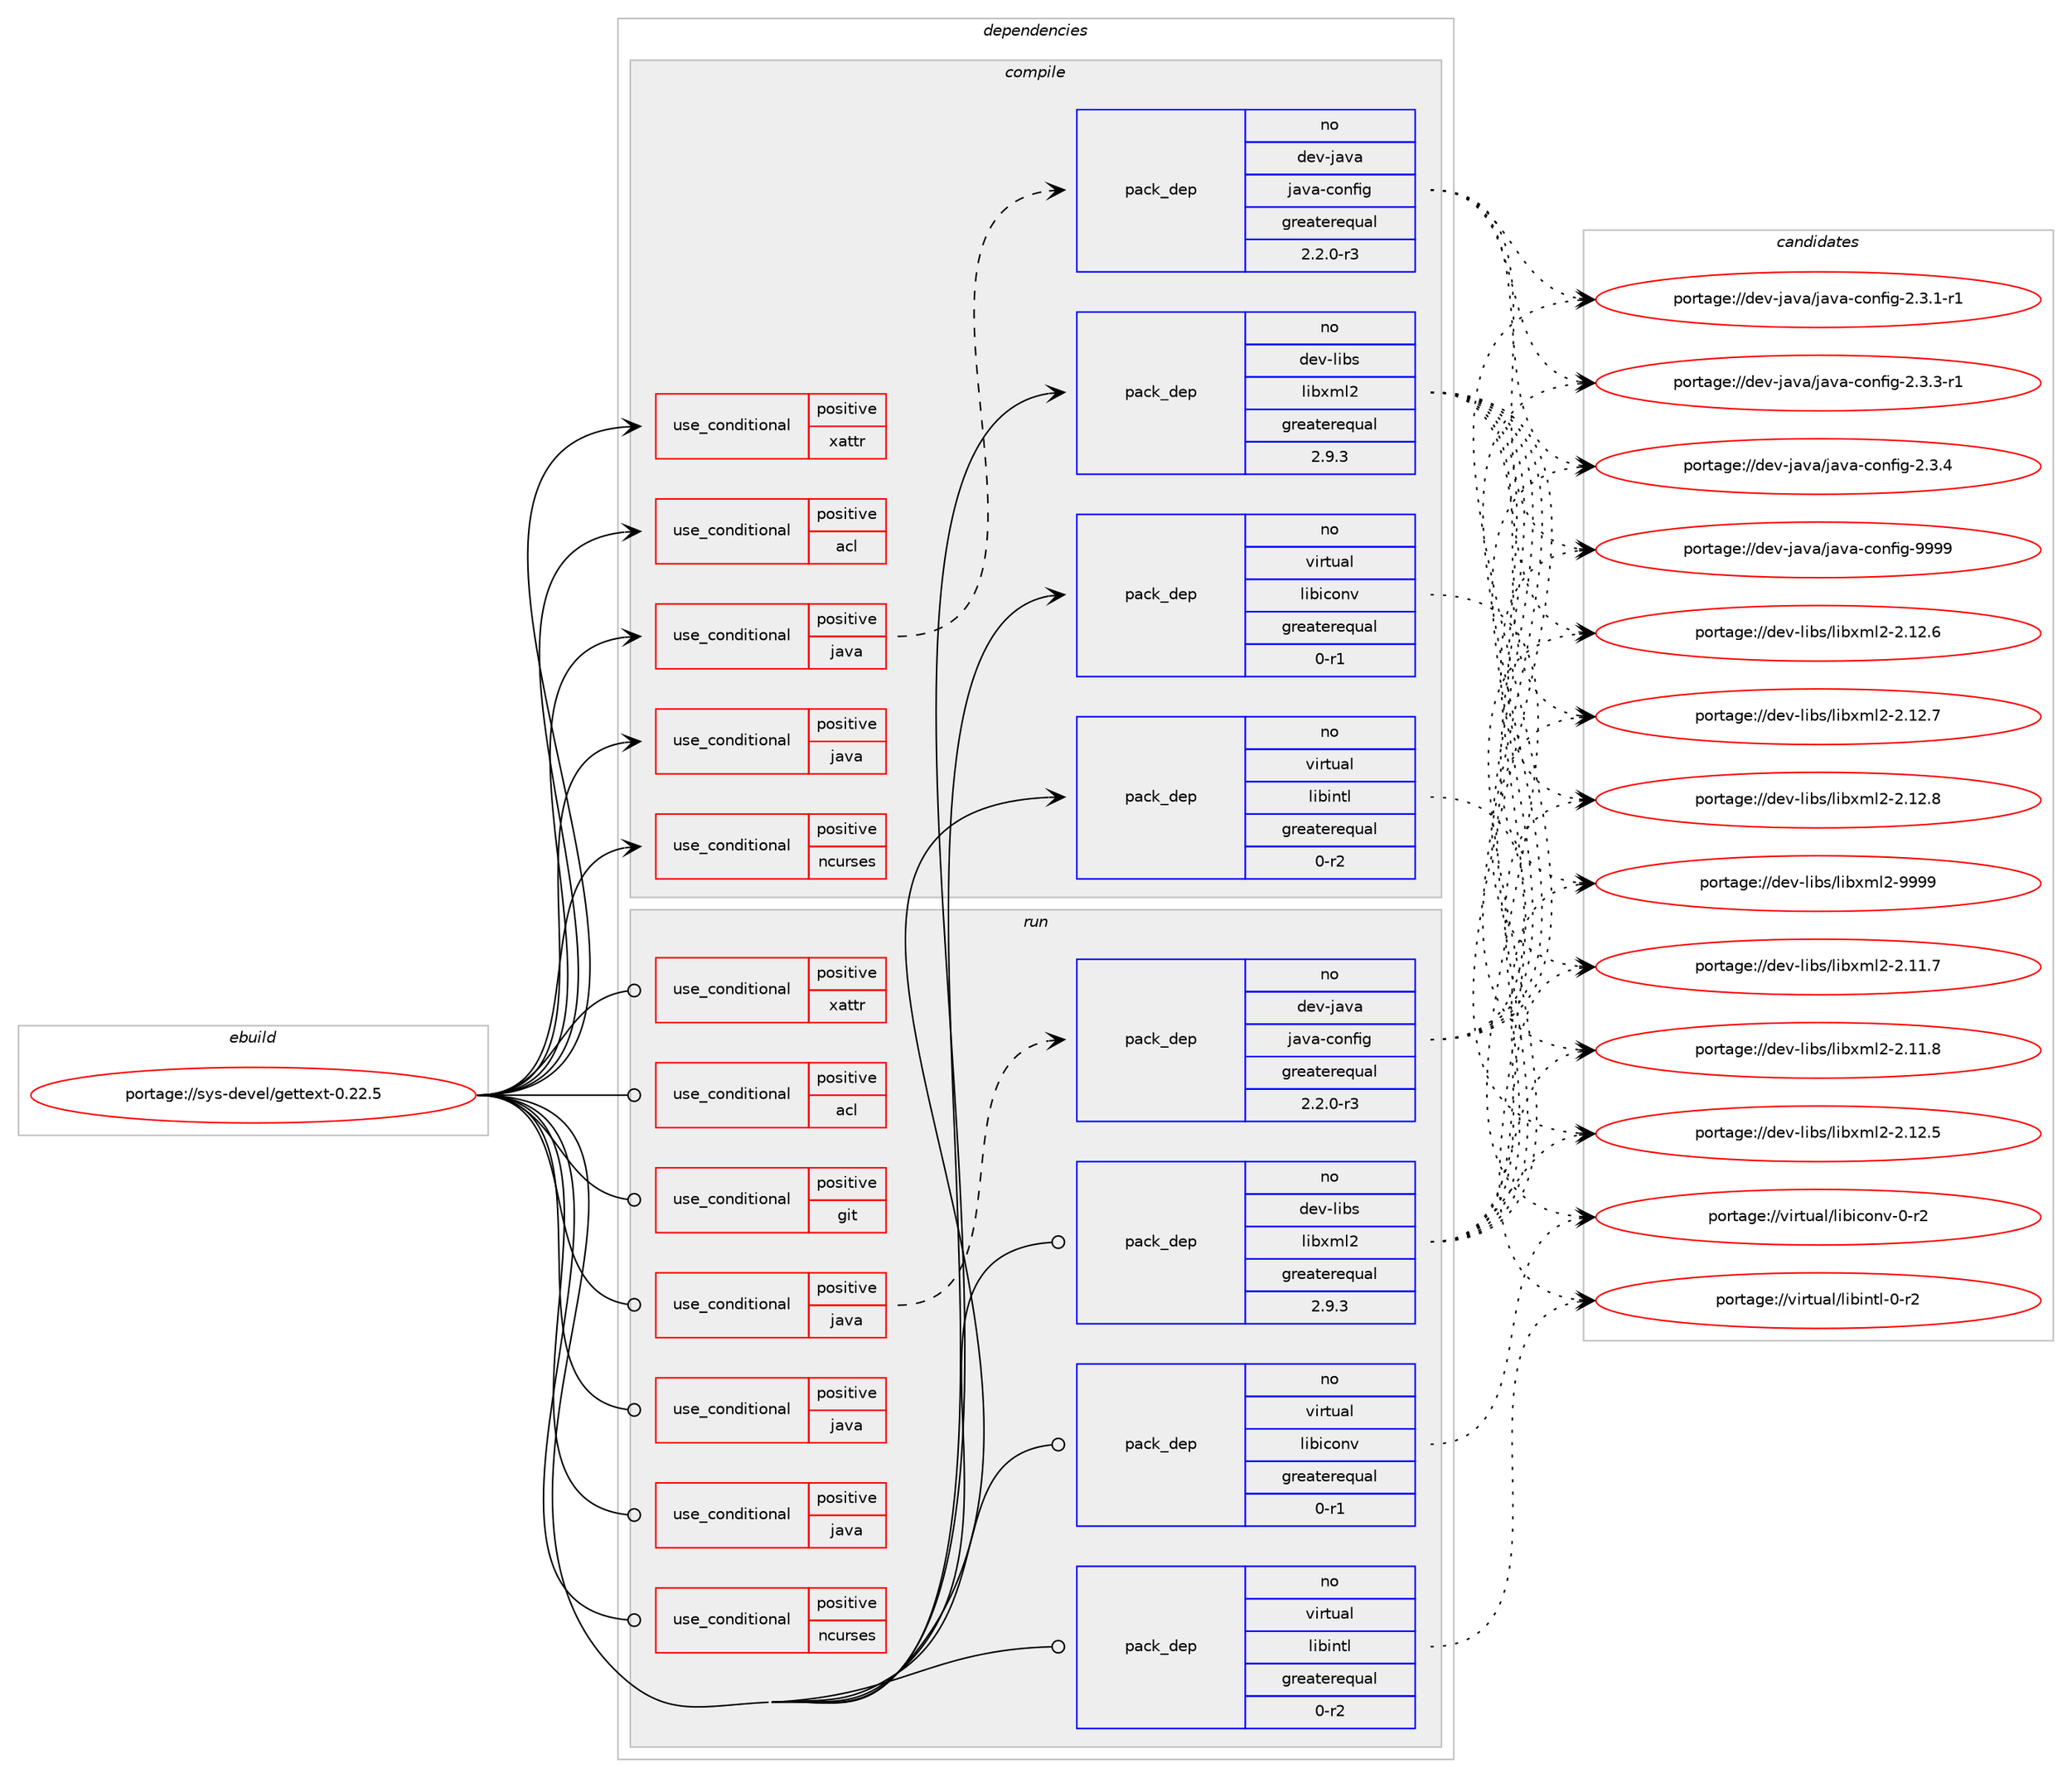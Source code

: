 digraph prolog {

# *************
# Graph options
# *************

newrank=true;
concentrate=true;
compound=true;
graph [rankdir=LR,fontname=Helvetica,fontsize=10,ranksep=1.5];#, ranksep=2.5, nodesep=0.2];
edge  [arrowhead=vee];
node  [fontname=Helvetica,fontsize=10];

# **********
# The ebuild
# **********

subgraph cluster_leftcol {
color=gray;
rank=same;
label=<<i>ebuild</i>>;
id [label="portage://sys-devel/gettext-0.22.5", color=red, width=4, href="../sys-devel/gettext-0.22.5.svg"];
}

# ****************
# The dependencies
# ****************

subgraph cluster_midcol {
color=gray;
label=<<i>dependencies</i>>;
subgraph cluster_compile {
fillcolor="#eeeeee";
style=filled;
label=<<i>compile</i>>;
subgraph cond112815 {
dependency217970 [label=<<TABLE BORDER="0" CELLBORDER="1" CELLSPACING="0" CELLPADDING="4"><TR><TD ROWSPAN="3" CELLPADDING="10">use_conditional</TD></TR><TR><TD>positive</TD></TR><TR><TD>acl</TD></TR></TABLE>>, shape=none, color=red];
# *** BEGIN UNKNOWN DEPENDENCY TYPE (TODO) ***
# dependency217970 -> package_dependency(portage://sys-devel/gettext-0.22.5,install,no,virtual,acl,none,[,,],[],[])
# *** END UNKNOWN DEPENDENCY TYPE (TODO) ***

}
id:e -> dependency217970:w [weight=20,style="solid",arrowhead="vee"];
subgraph cond112816 {
dependency217971 [label=<<TABLE BORDER="0" CELLBORDER="1" CELLSPACING="0" CELLPADDING="4"><TR><TD ROWSPAN="3" CELLPADDING="10">use_conditional</TD></TR><TR><TD>positive</TD></TR><TR><TD>java</TD></TR></TABLE>>, shape=none, color=red];
subgraph pack102278 {
dependency217972 [label=<<TABLE BORDER="0" CELLBORDER="1" CELLSPACING="0" CELLPADDING="4" WIDTH="220"><TR><TD ROWSPAN="6" CELLPADDING="30">pack_dep</TD></TR><TR><TD WIDTH="110">no</TD></TR><TR><TD>dev-java</TD></TR><TR><TD>java-config</TD></TR><TR><TD>greaterequal</TD></TR><TR><TD>2.2.0-r3</TD></TR></TABLE>>, shape=none, color=blue];
}
dependency217971:e -> dependency217972:w [weight=20,style="dashed",arrowhead="vee"];
}
id:e -> dependency217971:w [weight=20,style="solid",arrowhead="vee"];
subgraph cond112817 {
dependency217973 [label=<<TABLE BORDER="0" CELLBORDER="1" CELLSPACING="0" CELLPADDING="4"><TR><TD ROWSPAN="3" CELLPADDING="10">use_conditional</TD></TR><TR><TD>positive</TD></TR><TR><TD>java</TD></TR></TABLE>>, shape=none, color=red];
# *** BEGIN UNKNOWN DEPENDENCY TYPE (TODO) ***
# dependency217973 -> package_dependency(portage://sys-devel/gettext-0.22.5,install,no,virtual,jdk,none,[,,],[slot(1.8)],[])
# *** END UNKNOWN DEPENDENCY TYPE (TODO) ***

}
id:e -> dependency217973:w [weight=20,style="solid",arrowhead="vee"];
subgraph cond112818 {
dependency217974 [label=<<TABLE BORDER="0" CELLBORDER="1" CELLSPACING="0" CELLPADDING="4"><TR><TD ROWSPAN="3" CELLPADDING="10">use_conditional</TD></TR><TR><TD>positive</TD></TR><TR><TD>ncurses</TD></TR></TABLE>>, shape=none, color=red];
# *** BEGIN UNKNOWN DEPENDENCY TYPE (TODO) ***
# dependency217974 -> package_dependency(portage://sys-devel/gettext-0.22.5,install,no,sys-libs,ncurses,none,[,,],any_same_slot,[])
# *** END UNKNOWN DEPENDENCY TYPE (TODO) ***

}
id:e -> dependency217974:w [weight=20,style="solid",arrowhead="vee"];
subgraph cond112819 {
dependency217975 [label=<<TABLE BORDER="0" CELLBORDER="1" CELLSPACING="0" CELLPADDING="4"><TR><TD ROWSPAN="3" CELLPADDING="10">use_conditional</TD></TR><TR><TD>positive</TD></TR><TR><TD>xattr</TD></TR></TABLE>>, shape=none, color=red];
# *** BEGIN UNKNOWN DEPENDENCY TYPE (TODO) ***
# dependency217975 -> package_dependency(portage://sys-devel/gettext-0.22.5,install,no,sys-apps,attr,none,[,,],[],[])
# *** END UNKNOWN DEPENDENCY TYPE (TODO) ***

}
id:e -> dependency217975:w [weight=20,style="solid",arrowhead="vee"];
# *** BEGIN UNKNOWN DEPENDENCY TYPE (TODO) ***
# id -> package_dependency(portage://sys-devel/gettext-0.22.5,install,no,dev-libs,expat,none,[,,],[],[])
# *** END UNKNOWN DEPENDENCY TYPE (TODO) ***

subgraph pack102279 {
dependency217976 [label=<<TABLE BORDER="0" CELLBORDER="1" CELLSPACING="0" CELLPADDING="4" WIDTH="220"><TR><TD ROWSPAN="6" CELLPADDING="30">pack_dep</TD></TR><TR><TD WIDTH="110">no</TD></TR><TR><TD>dev-libs</TD></TR><TR><TD>libxml2</TD></TR><TR><TD>greaterequal</TD></TR><TR><TD>2.9.3</TD></TR></TABLE>>, shape=none, color=blue];
}
id:e -> dependency217976:w [weight=20,style="solid",arrowhead="vee"];
subgraph pack102280 {
dependency217977 [label=<<TABLE BORDER="0" CELLBORDER="1" CELLSPACING="0" CELLPADDING="4" WIDTH="220"><TR><TD ROWSPAN="6" CELLPADDING="30">pack_dep</TD></TR><TR><TD WIDTH="110">no</TD></TR><TR><TD>virtual</TD></TR><TR><TD>libiconv</TD></TR><TR><TD>greaterequal</TD></TR><TR><TD>0-r1</TD></TR></TABLE>>, shape=none, color=blue];
}
id:e -> dependency217977:w [weight=20,style="solid",arrowhead="vee"];
subgraph pack102281 {
dependency217978 [label=<<TABLE BORDER="0" CELLBORDER="1" CELLSPACING="0" CELLPADDING="4" WIDTH="220"><TR><TD ROWSPAN="6" CELLPADDING="30">pack_dep</TD></TR><TR><TD WIDTH="110">no</TD></TR><TR><TD>virtual</TD></TR><TR><TD>libintl</TD></TR><TR><TD>greaterequal</TD></TR><TR><TD>0-r2</TD></TR></TABLE>>, shape=none, color=blue];
}
id:e -> dependency217978:w [weight=20,style="solid",arrowhead="vee"];
}
subgraph cluster_compileandrun {
fillcolor="#eeeeee";
style=filled;
label=<<i>compile and run</i>>;
}
subgraph cluster_run {
fillcolor="#eeeeee";
style=filled;
label=<<i>run</i>>;
subgraph cond112820 {
dependency217979 [label=<<TABLE BORDER="0" CELLBORDER="1" CELLSPACING="0" CELLPADDING="4"><TR><TD ROWSPAN="3" CELLPADDING="10">use_conditional</TD></TR><TR><TD>positive</TD></TR><TR><TD>acl</TD></TR></TABLE>>, shape=none, color=red];
# *** BEGIN UNKNOWN DEPENDENCY TYPE (TODO) ***
# dependency217979 -> package_dependency(portage://sys-devel/gettext-0.22.5,run,no,virtual,acl,none,[,,],[],[])
# *** END UNKNOWN DEPENDENCY TYPE (TODO) ***

}
id:e -> dependency217979:w [weight=20,style="solid",arrowhead="odot"];
subgraph cond112821 {
dependency217980 [label=<<TABLE BORDER="0" CELLBORDER="1" CELLSPACING="0" CELLPADDING="4"><TR><TD ROWSPAN="3" CELLPADDING="10">use_conditional</TD></TR><TR><TD>positive</TD></TR><TR><TD>git</TD></TR></TABLE>>, shape=none, color=red];
# *** BEGIN UNKNOWN DEPENDENCY TYPE (TODO) ***
# dependency217980 -> package_dependency(portage://sys-devel/gettext-0.22.5,run,no,dev-vcs,git,none,[,,],[],[])
# *** END UNKNOWN DEPENDENCY TYPE (TODO) ***

}
id:e -> dependency217980:w [weight=20,style="solid",arrowhead="odot"];
subgraph cond112822 {
dependency217981 [label=<<TABLE BORDER="0" CELLBORDER="1" CELLSPACING="0" CELLPADDING="4"><TR><TD ROWSPAN="3" CELLPADDING="10">use_conditional</TD></TR><TR><TD>positive</TD></TR><TR><TD>java</TD></TR></TABLE>>, shape=none, color=red];
subgraph pack102282 {
dependency217982 [label=<<TABLE BORDER="0" CELLBORDER="1" CELLSPACING="0" CELLPADDING="4" WIDTH="220"><TR><TD ROWSPAN="6" CELLPADDING="30">pack_dep</TD></TR><TR><TD WIDTH="110">no</TD></TR><TR><TD>dev-java</TD></TR><TR><TD>java-config</TD></TR><TR><TD>greaterequal</TD></TR><TR><TD>2.2.0-r3</TD></TR></TABLE>>, shape=none, color=blue];
}
dependency217981:e -> dependency217982:w [weight=20,style="dashed",arrowhead="vee"];
}
id:e -> dependency217981:w [weight=20,style="solid",arrowhead="odot"];
subgraph cond112823 {
dependency217983 [label=<<TABLE BORDER="0" CELLBORDER="1" CELLSPACING="0" CELLPADDING="4"><TR><TD ROWSPAN="3" CELLPADDING="10">use_conditional</TD></TR><TR><TD>positive</TD></TR><TR><TD>java</TD></TR></TABLE>>, shape=none, color=red];
# *** BEGIN UNKNOWN DEPENDENCY TYPE (TODO) ***
# dependency217983 -> package_dependency(portage://sys-devel/gettext-0.22.5,run,no,virtual,jdk,none,[,,],[slot(1.8)],[])
# *** END UNKNOWN DEPENDENCY TYPE (TODO) ***

}
id:e -> dependency217983:w [weight=20,style="solid",arrowhead="odot"];
subgraph cond112824 {
dependency217984 [label=<<TABLE BORDER="0" CELLBORDER="1" CELLSPACING="0" CELLPADDING="4"><TR><TD ROWSPAN="3" CELLPADDING="10">use_conditional</TD></TR><TR><TD>positive</TD></TR><TR><TD>java</TD></TR></TABLE>>, shape=none, color=red];
# *** BEGIN UNKNOWN DEPENDENCY TYPE (TODO) ***
# dependency217984 -> package_dependency(portage://sys-devel/gettext-0.22.5,run,no,virtual,jre,none,[,,],[slot(1.8)],[])
# *** END UNKNOWN DEPENDENCY TYPE (TODO) ***

}
id:e -> dependency217984:w [weight=20,style="solid",arrowhead="odot"];
subgraph cond112825 {
dependency217985 [label=<<TABLE BORDER="0" CELLBORDER="1" CELLSPACING="0" CELLPADDING="4"><TR><TD ROWSPAN="3" CELLPADDING="10">use_conditional</TD></TR><TR><TD>positive</TD></TR><TR><TD>ncurses</TD></TR></TABLE>>, shape=none, color=red];
# *** BEGIN UNKNOWN DEPENDENCY TYPE (TODO) ***
# dependency217985 -> package_dependency(portage://sys-devel/gettext-0.22.5,run,no,sys-libs,ncurses,none,[,,],any_same_slot,[])
# *** END UNKNOWN DEPENDENCY TYPE (TODO) ***

}
id:e -> dependency217985:w [weight=20,style="solid",arrowhead="odot"];
subgraph cond112826 {
dependency217986 [label=<<TABLE BORDER="0" CELLBORDER="1" CELLSPACING="0" CELLPADDING="4"><TR><TD ROWSPAN="3" CELLPADDING="10">use_conditional</TD></TR><TR><TD>positive</TD></TR><TR><TD>xattr</TD></TR></TABLE>>, shape=none, color=red];
# *** BEGIN UNKNOWN DEPENDENCY TYPE (TODO) ***
# dependency217986 -> package_dependency(portage://sys-devel/gettext-0.22.5,run,no,sys-apps,attr,none,[,,],[],[])
# *** END UNKNOWN DEPENDENCY TYPE (TODO) ***

}
id:e -> dependency217986:w [weight=20,style="solid",arrowhead="odot"];
# *** BEGIN UNKNOWN DEPENDENCY TYPE (TODO) ***
# id -> package_dependency(portage://sys-devel/gettext-0.22.5,run,no,dev-libs,expat,none,[,,],[],[])
# *** END UNKNOWN DEPENDENCY TYPE (TODO) ***

subgraph pack102283 {
dependency217987 [label=<<TABLE BORDER="0" CELLBORDER="1" CELLSPACING="0" CELLPADDING="4" WIDTH="220"><TR><TD ROWSPAN="6" CELLPADDING="30">pack_dep</TD></TR><TR><TD WIDTH="110">no</TD></TR><TR><TD>dev-libs</TD></TR><TR><TD>libxml2</TD></TR><TR><TD>greaterequal</TD></TR><TR><TD>2.9.3</TD></TR></TABLE>>, shape=none, color=blue];
}
id:e -> dependency217987:w [weight=20,style="solid",arrowhead="odot"];
subgraph pack102284 {
dependency217988 [label=<<TABLE BORDER="0" CELLBORDER="1" CELLSPACING="0" CELLPADDING="4" WIDTH="220"><TR><TD ROWSPAN="6" CELLPADDING="30">pack_dep</TD></TR><TR><TD WIDTH="110">no</TD></TR><TR><TD>virtual</TD></TR><TR><TD>libiconv</TD></TR><TR><TD>greaterequal</TD></TR><TR><TD>0-r1</TD></TR></TABLE>>, shape=none, color=blue];
}
id:e -> dependency217988:w [weight=20,style="solid",arrowhead="odot"];
subgraph pack102285 {
dependency217989 [label=<<TABLE BORDER="0" CELLBORDER="1" CELLSPACING="0" CELLPADDING="4" WIDTH="220"><TR><TD ROWSPAN="6" CELLPADDING="30">pack_dep</TD></TR><TR><TD WIDTH="110">no</TD></TR><TR><TD>virtual</TD></TR><TR><TD>libintl</TD></TR><TR><TD>greaterequal</TD></TR><TR><TD>0-r2</TD></TR></TABLE>>, shape=none, color=blue];
}
id:e -> dependency217989:w [weight=20,style="solid",arrowhead="odot"];
}
}

# **************
# The candidates
# **************

subgraph cluster_choices {
rank=same;
color=gray;
label=<<i>candidates</i>>;

subgraph choice102278 {
color=black;
nodesep=1;
choice10010111845106971189747106971189745991111101021051034550465146494511449 [label="portage://dev-java/java-config-2.3.1-r1", color=red, width=4,href="../dev-java/java-config-2.3.1-r1.svg"];
choice10010111845106971189747106971189745991111101021051034550465146514511449 [label="portage://dev-java/java-config-2.3.3-r1", color=red, width=4,href="../dev-java/java-config-2.3.3-r1.svg"];
choice1001011184510697118974710697118974599111110102105103455046514652 [label="portage://dev-java/java-config-2.3.4", color=red, width=4,href="../dev-java/java-config-2.3.4.svg"];
choice10010111845106971189747106971189745991111101021051034557575757 [label="portage://dev-java/java-config-9999", color=red, width=4,href="../dev-java/java-config-9999.svg"];
dependency217972:e -> choice10010111845106971189747106971189745991111101021051034550465146494511449:w [style=dotted,weight="100"];
dependency217972:e -> choice10010111845106971189747106971189745991111101021051034550465146514511449:w [style=dotted,weight="100"];
dependency217972:e -> choice1001011184510697118974710697118974599111110102105103455046514652:w [style=dotted,weight="100"];
dependency217972:e -> choice10010111845106971189747106971189745991111101021051034557575757:w [style=dotted,weight="100"];
}
subgraph choice102279 {
color=black;
nodesep=1;
choice100101118451081059811547108105981201091085045504649494655 [label="portage://dev-libs/libxml2-2.11.7", color=red, width=4,href="../dev-libs/libxml2-2.11.7.svg"];
choice100101118451081059811547108105981201091085045504649494656 [label="portage://dev-libs/libxml2-2.11.8", color=red, width=4,href="../dev-libs/libxml2-2.11.8.svg"];
choice100101118451081059811547108105981201091085045504649504653 [label="portage://dev-libs/libxml2-2.12.5", color=red, width=4,href="../dev-libs/libxml2-2.12.5.svg"];
choice100101118451081059811547108105981201091085045504649504654 [label="portage://dev-libs/libxml2-2.12.6", color=red, width=4,href="../dev-libs/libxml2-2.12.6.svg"];
choice100101118451081059811547108105981201091085045504649504655 [label="portage://dev-libs/libxml2-2.12.7", color=red, width=4,href="../dev-libs/libxml2-2.12.7.svg"];
choice100101118451081059811547108105981201091085045504649504656 [label="portage://dev-libs/libxml2-2.12.8", color=red, width=4,href="../dev-libs/libxml2-2.12.8.svg"];
choice10010111845108105981154710810598120109108504557575757 [label="portage://dev-libs/libxml2-9999", color=red, width=4,href="../dev-libs/libxml2-9999.svg"];
dependency217976:e -> choice100101118451081059811547108105981201091085045504649494655:w [style=dotted,weight="100"];
dependency217976:e -> choice100101118451081059811547108105981201091085045504649494656:w [style=dotted,weight="100"];
dependency217976:e -> choice100101118451081059811547108105981201091085045504649504653:w [style=dotted,weight="100"];
dependency217976:e -> choice100101118451081059811547108105981201091085045504649504654:w [style=dotted,weight="100"];
dependency217976:e -> choice100101118451081059811547108105981201091085045504649504655:w [style=dotted,weight="100"];
dependency217976:e -> choice100101118451081059811547108105981201091085045504649504656:w [style=dotted,weight="100"];
dependency217976:e -> choice10010111845108105981154710810598120109108504557575757:w [style=dotted,weight="100"];
}
subgraph choice102280 {
color=black;
nodesep=1;
choice1181051141161179710847108105981059911111011845484511450 [label="portage://virtual/libiconv-0-r2", color=red, width=4,href="../virtual/libiconv-0-r2.svg"];
dependency217977:e -> choice1181051141161179710847108105981059911111011845484511450:w [style=dotted,weight="100"];
}
subgraph choice102281 {
color=black;
nodesep=1;
choice11810511411611797108471081059810511011610845484511450 [label="portage://virtual/libintl-0-r2", color=red, width=4,href="../virtual/libintl-0-r2.svg"];
dependency217978:e -> choice11810511411611797108471081059810511011610845484511450:w [style=dotted,weight="100"];
}
subgraph choice102282 {
color=black;
nodesep=1;
choice10010111845106971189747106971189745991111101021051034550465146494511449 [label="portage://dev-java/java-config-2.3.1-r1", color=red, width=4,href="../dev-java/java-config-2.3.1-r1.svg"];
choice10010111845106971189747106971189745991111101021051034550465146514511449 [label="portage://dev-java/java-config-2.3.3-r1", color=red, width=4,href="../dev-java/java-config-2.3.3-r1.svg"];
choice1001011184510697118974710697118974599111110102105103455046514652 [label="portage://dev-java/java-config-2.3.4", color=red, width=4,href="../dev-java/java-config-2.3.4.svg"];
choice10010111845106971189747106971189745991111101021051034557575757 [label="portage://dev-java/java-config-9999", color=red, width=4,href="../dev-java/java-config-9999.svg"];
dependency217982:e -> choice10010111845106971189747106971189745991111101021051034550465146494511449:w [style=dotted,weight="100"];
dependency217982:e -> choice10010111845106971189747106971189745991111101021051034550465146514511449:w [style=dotted,weight="100"];
dependency217982:e -> choice1001011184510697118974710697118974599111110102105103455046514652:w [style=dotted,weight="100"];
dependency217982:e -> choice10010111845106971189747106971189745991111101021051034557575757:w [style=dotted,weight="100"];
}
subgraph choice102283 {
color=black;
nodesep=1;
choice100101118451081059811547108105981201091085045504649494655 [label="portage://dev-libs/libxml2-2.11.7", color=red, width=4,href="../dev-libs/libxml2-2.11.7.svg"];
choice100101118451081059811547108105981201091085045504649494656 [label="portage://dev-libs/libxml2-2.11.8", color=red, width=4,href="../dev-libs/libxml2-2.11.8.svg"];
choice100101118451081059811547108105981201091085045504649504653 [label="portage://dev-libs/libxml2-2.12.5", color=red, width=4,href="../dev-libs/libxml2-2.12.5.svg"];
choice100101118451081059811547108105981201091085045504649504654 [label="portage://dev-libs/libxml2-2.12.6", color=red, width=4,href="../dev-libs/libxml2-2.12.6.svg"];
choice100101118451081059811547108105981201091085045504649504655 [label="portage://dev-libs/libxml2-2.12.7", color=red, width=4,href="../dev-libs/libxml2-2.12.7.svg"];
choice100101118451081059811547108105981201091085045504649504656 [label="portage://dev-libs/libxml2-2.12.8", color=red, width=4,href="../dev-libs/libxml2-2.12.8.svg"];
choice10010111845108105981154710810598120109108504557575757 [label="portage://dev-libs/libxml2-9999", color=red, width=4,href="../dev-libs/libxml2-9999.svg"];
dependency217987:e -> choice100101118451081059811547108105981201091085045504649494655:w [style=dotted,weight="100"];
dependency217987:e -> choice100101118451081059811547108105981201091085045504649494656:w [style=dotted,weight="100"];
dependency217987:e -> choice100101118451081059811547108105981201091085045504649504653:w [style=dotted,weight="100"];
dependency217987:e -> choice100101118451081059811547108105981201091085045504649504654:w [style=dotted,weight="100"];
dependency217987:e -> choice100101118451081059811547108105981201091085045504649504655:w [style=dotted,weight="100"];
dependency217987:e -> choice100101118451081059811547108105981201091085045504649504656:w [style=dotted,weight="100"];
dependency217987:e -> choice10010111845108105981154710810598120109108504557575757:w [style=dotted,weight="100"];
}
subgraph choice102284 {
color=black;
nodesep=1;
choice1181051141161179710847108105981059911111011845484511450 [label="portage://virtual/libiconv-0-r2", color=red, width=4,href="../virtual/libiconv-0-r2.svg"];
dependency217988:e -> choice1181051141161179710847108105981059911111011845484511450:w [style=dotted,weight="100"];
}
subgraph choice102285 {
color=black;
nodesep=1;
choice11810511411611797108471081059810511011610845484511450 [label="portage://virtual/libintl-0-r2", color=red, width=4,href="../virtual/libintl-0-r2.svg"];
dependency217989:e -> choice11810511411611797108471081059810511011610845484511450:w [style=dotted,weight="100"];
}
}

}
